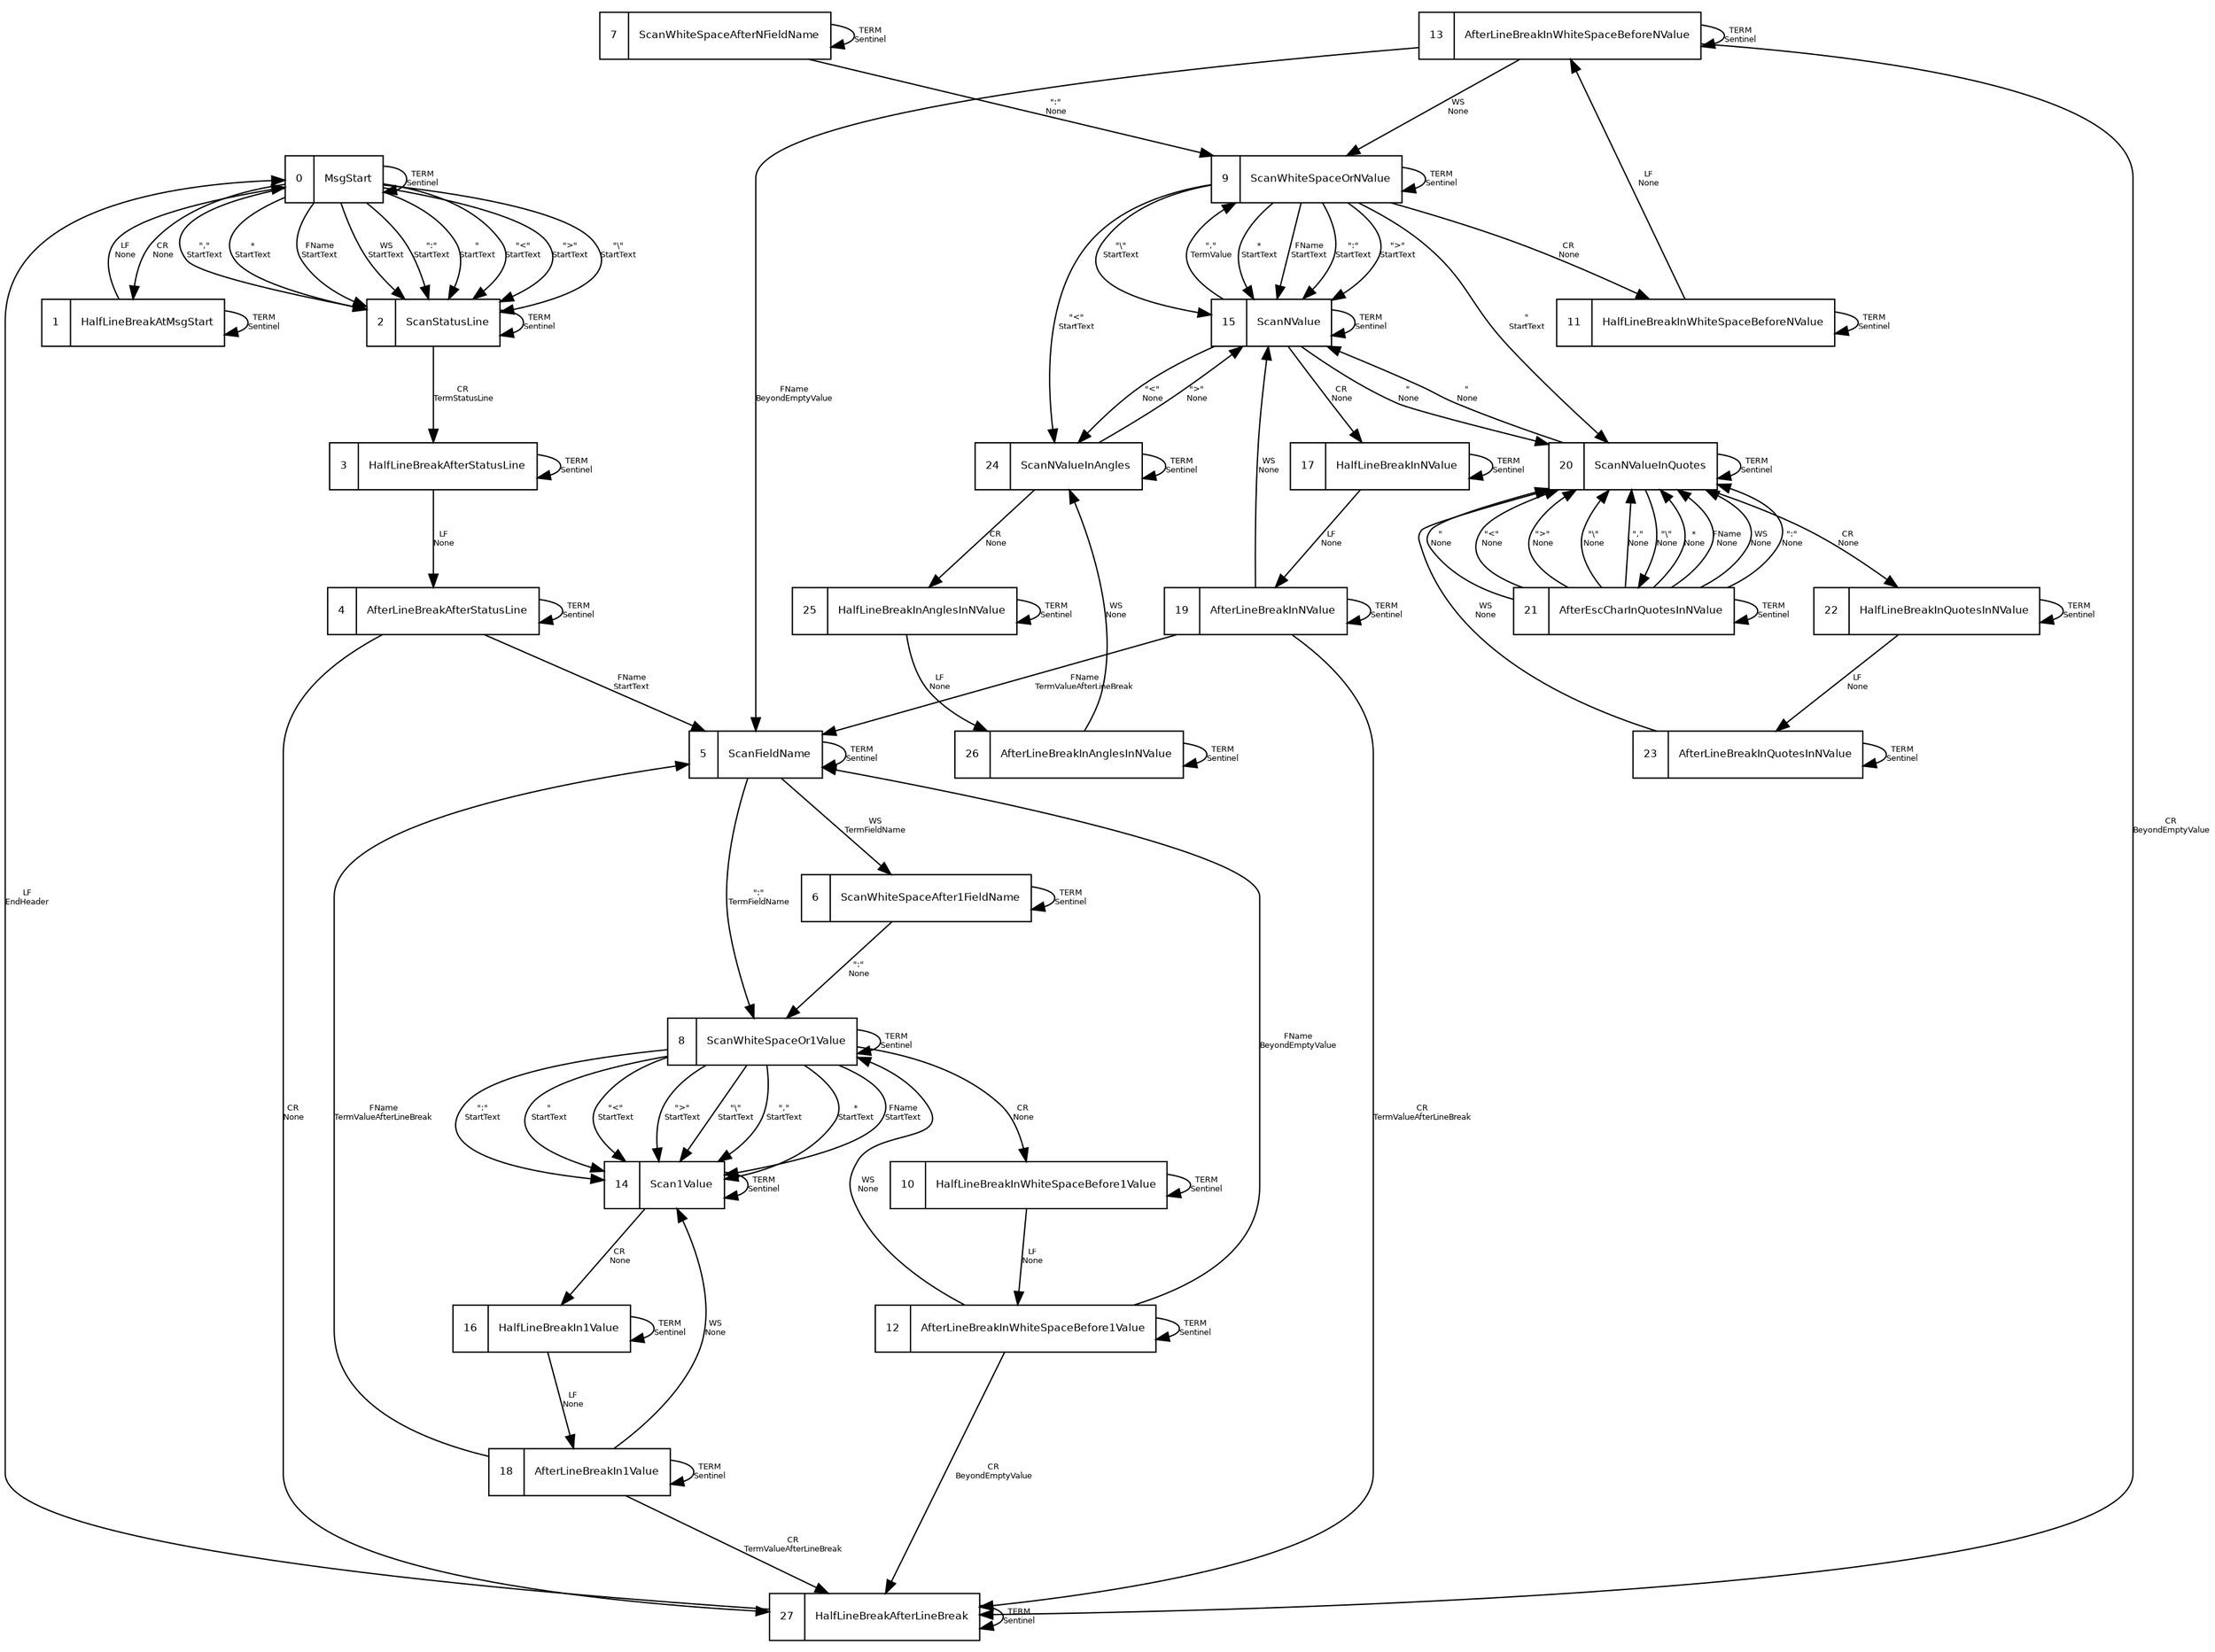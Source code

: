 digraph MsgHeaderScannerFSM {
	node[shape=record
		fontsize=8
		fontname="Helvetica"
	]
	edge [ fontsize=6 fontname="Helvetica"]
	graph [ ratio=0.8
		fontsize=6 compound=true ]  MsgStart [ label = "0|MsgStart" ]
    MsgStart -> MsgStart [label="TERM\nSentinel" ]
    MsgStart -> ScanStatusLine [label="*\nStartText" ]
    MsgStart -> ScanStatusLine [label="FName\nStartText" ]
    MsgStart -> ScanStatusLine [label="WS\nStartText" ]
    MsgStart -> ScanStatusLine [label="\":\"\nStartText" ]
    MsgStart -> ScanStatusLine [label="\"\nStartText" ]
    MsgStart -> ScanStatusLine [label="\"<\"\nStartText" ]
    MsgStart -> ScanStatusLine [label="\">\"\nStartText" ]
    MsgStart -> ScanStatusLine [label="\"\\\"\nStartText" ]
    MsgStart -> ScanStatusLine [label="\",\"\nStartText" ]
    MsgStart -> HalfLineBreakAtMsgStart [label="CR\nNone" ]

  HalfLineBreakAtMsgStart [ label = "1|HalfLineBreakAtMsgStart" ]
    HalfLineBreakAtMsgStart -> HalfLineBreakAtMsgStart [label="TERM\nSentinel" ]
    HalfLineBreakAtMsgStart -> MsgStart [label="LF\nNone" ]

  ScanStatusLine [ label = "2|ScanStatusLine" ]
    ScanStatusLine -> ScanStatusLine [label="TERM\nSentinel" ]
    ScanStatusLine -> HalfLineBreakAfterStatusLine [label="CR\nTermStatusLine" ]

  HalfLineBreakAfterStatusLine [ label = "3|HalfLineBreakAfterStatusLine" ]
    HalfLineBreakAfterStatusLine -> HalfLineBreakAfterStatusLine [label="TERM\nSentinel" ]
    HalfLineBreakAfterStatusLine -> AfterLineBreakAfterStatusLine [label="LF\nNone" ]

  AfterLineBreakAfterStatusLine [ label = "4|AfterLineBreakAfterStatusLine" ]
    AfterLineBreakAfterStatusLine -> AfterLineBreakAfterStatusLine [label="TERM\nSentinel" ]
    AfterLineBreakAfterStatusLine -> ScanFieldName [label="FName\nStartText" ]
    AfterLineBreakAfterStatusLine -> HalfLineBreakAfterLineBreak [label="CR\nNone" ]

  ScanFieldName [ label = "5|ScanFieldName" ]
    ScanFieldName -> ScanFieldName [label="TERM\nSentinel" ]
    ScanFieldName -> ScanWhiteSpaceAfter1FieldName [label="WS\nTermFieldName" ]
    ScanFieldName -> ScanWhiteSpaceOr1Value [label="\":\"\nTermFieldName" ]

  ScanWhiteSpaceAfter1FieldName [ label = "6|ScanWhiteSpaceAfter1FieldName" ]
    ScanWhiteSpaceAfter1FieldName -> ScanWhiteSpaceAfter1FieldName [label="TERM\nSentinel" ]
    ScanWhiteSpaceAfter1FieldName -> ScanWhiteSpaceOr1Value [label="\":\"\nNone" ]

  ScanWhiteSpaceAfterNFieldName [ label = "7|ScanWhiteSpaceAfterNFieldName" ]
    ScanWhiteSpaceAfterNFieldName -> ScanWhiteSpaceAfterNFieldName [label="TERM\nSentinel" ]
    ScanWhiteSpaceAfterNFieldName -> ScanWhiteSpaceOrNValue [label="\":\"\nNone" ]

  ScanWhiteSpaceOr1Value [ label = "8|ScanWhiteSpaceOr1Value" ]
    ScanWhiteSpaceOr1Value -> ScanWhiteSpaceOr1Value [label="TERM\nSentinel" ]
    ScanWhiteSpaceOr1Value -> Scan1Value [label="*\nStartText" ]
    ScanWhiteSpaceOr1Value -> Scan1Value [label="FName\nStartText" ]
    ScanWhiteSpaceOr1Value -> Scan1Value [label="\":\"\nStartText" ]
    ScanWhiteSpaceOr1Value -> Scan1Value [label="\"\nStartText" ]
    ScanWhiteSpaceOr1Value -> Scan1Value [label="\"<\"\nStartText" ]
    ScanWhiteSpaceOr1Value -> Scan1Value [label="\">\"\nStartText" ]
    ScanWhiteSpaceOr1Value -> Scan1Value [label="\"\\\"\nStartText" ]
    ScanWhiteSpaceOr1Value -> Scan1Value [label="\",\"\nStartText" ]
    ScanWhiteSpaceOr1Value -> HalfLineBreakInWhiteSpaceBefore1Value [label="CR\nNone" ]

  ScanWhiteSpaceOrNValue [ label = "9|ScanWhiteSpaceOrNValue" ]
    ScanWhiteSpaceOrNValue -> ScanWhiteSpaceOrNValue [label="TERM\nSentinel" ]
    ScanWhiteSpaceOrNValue -> ScanNValue [label="*\nStartText" ]
    ScanWhiteSpaceOrNValue -> ScanNValue [label="FName\nStartText" ]
    ScanWhiteSpaceOrNValue -> ScanNValue [label="\":\"\nStartText" ]
    ScanWhiteSpaceOrNValue -> ScanNValueInQuotes [label="\"\nStartText" ]
    ScanWhiteSpaceOrNValue -> ScanNValueInAngles [label="\"<\"\nStartText" ]
    ScanWhiteSpaceOrNValue -> ScanNValue [label="\">\"\nStartText" ]
    ScanWhiteSpaceOrNValue -> ScanNValue [label="\"\\\"\nStartText" ]
    ScanWhiteSpaceOrNValue -> HalfLineBreakInWhiteSpaceBeforeNValue [label="CR\nNone" ]

  HalfLineBreakInWhiteSpaceBefore1Value [ label = "10|HalfLineBreakInWhiteSpaceBefore1Value" ]
    HalfLineBreakInWhiteSpaceBefore1Value -> HalfLineBreakInWhiteSpaceBefore1Value [label="TERM\nSentinel" ]
    HalfLineBreakInWhiteSpaceBefore1Value -> AfterLineBreakInWhiteSpaceBefore1Value [label="LF\nNone" ]

  HalfLineBreakInWhiteSpaceBeforeNValue [ label = "11|HalfLineBreakInWhiteSpaceBeforeNValue" ]
    HalfLineBreakInWhiteSpaceBeforeNValue -> HalfLineBreakInWhiteSpaceBeforeNValue [label="TERM\nSentinel" ]
    HalfLineBreakInWhiteSpaceBeforeNValue -> AfterLineBreakInWhiteSpaceBeforeNValue [label="LF\nNone" ]

  AfterLineBreakInWhiteSpaceBefore1Value [ label = "12|AfterLineBreakInWhiteSpaceBefore1Value" ]
    AfterLineBreakInWhiteSpaceBefore1Value -> AfterLineBreakInWhiteSpaceBefore1Value [label="TERM\nSentinel" ]
    AfterLineBreakInWhiteSpaceBefore1Value -> ScanFieldName [label="FName\nBeyondEmptyValue" ]
    AfterLineBreakInWhiteSpaceBefore1Value -> ScanWhiteSpaceOr1Value [label="WS\nNone" ]
    AfterLineBreakInWhiteSpaceBefore1Value -> HalfLineBreakAfterLineBreak [label="CR\nBeyondEmptyValue" ]

  AfterLineBreakInWhiteSpaceBeforeNValue [ label = "13|AfterLineBreakInWhiteSpaceBeforeNValue" ]
    AfterLineBreakInWhiteSpaceBeforeNValue -> AfterLineBreakInWhiteSpaceBeforeNValue [label="TERM\nSentinel" ]
    AfterLineBreakInWhiteSpaceBeforeNValue -> ScanFieldName [label="FName\nBeyondEmptyValue" ]
    AfterLineBreakInWhiteSpaceBeforeNValue -> ScanWhiteSpaceOrNValue [label="WS\nNone" ]
    AfterLineBreakInWhiteSpaceBeforeNValue -> HalfLineBreakAfterLineBreak [label="CR\nBeyondEmptyValue" ]

  Scan1Value [ label = "14|Scan1Value" ]
    Scan1Value -> Scan1Value [label="TERM\nSentinel" ]
    Scan1Value -> HalfLineBreakIn1Value [label="CR\nNone" ]

  ScanNValue [ label = "15|ScanNValue" ]
    ScanNValue -> ScanNValue [label="TERM\nSentinel" ]
    ScanNValue -> ScanNValueInQuotes [label="\"\nNone" ]
    ScanNValue -> ScanNValueInAngles [label="\"<\"\nNone" ]
    ScanNValue -> ScanWhiteSpaceOrNValue [label="\",\"\nTermValue" ]
    ScanNValue -> HalfLineBreakInNValue [label="CR\nNone" ]

  HalfLineBreakIn1Value [ label = "16|HalfLineBreakIn1Value" ]
    HalfLineBreakIn1Value -> HalfLineBreakIn1Value [label="TERM\nSentinel" ]
    HalfLineBreakIn1Value -> AfterLineBreakIn1Value [label="LF\nNone" ]

  HalfLineBreakInNValue [ label = "17|HalfLineBreakInNValue" ]
    HalfLineBreakInNValue -> HalfLineBreakInNValue [label="TERM\nSentinel" ]
    HalfLineBreakInNValue -> AfterLineBreakInNValue [label="LF\nNone" ]

  AfterLineBreakIn1Value [ label = "18|AfterLineBreakIn1Value" ]
    AfterLineBreakIn1Value -> AfterLineBreakIn1Value [label="TERM\nSentinel" ]
    AfterLineBreakIn1Value -> ScanFieldName [label="FName\nTermValueAfterLineBreak" ]
    AfterLineBreakIn1Value -> Scan1Value [label="WS\nNone" ]
    AfterLineBreakIn1Value -> HalfLineBreakAfterLineBreak [label="CR\nTermValueAfterLineBreak" ]

  AfterLineBreakInNValue [ label = "19|AfterLineBreakInNValue" ]
    AfterLineBreakInNValue -> AfterLineBreakInNValue [label="TERM\nSentinel" ]
    AfterLineBreakInNValue -> ScanFieldName [label="FName\nTermValueAfterLineBreak" ]
    AfterLineBreakInNValue -> ScanNValue [label="WS\nNone" ]
    AfterLineBreakInNValue -> HalfLineBreakAfterLineBreak [label="CR\nTermValueAfterLineBreak" ]

  ScanNValueInQuotes [ label = "20|ScanNValueInQuotes" ]
    ScanNValueInQuotes -> ScanNValueInQuotes [label="TERM\nSentinel" ]
    ScanNValueInQuotes -> ScanNValue [label="\"\nNone" ]
    ScanNValueInQuotes -> AfterEscCharInQuotesInNValue [label="\"\\\"\nNone" ]
    ScanNValueInQuotes -> HalfLineBreakInQuotesInNValue [label="CR\nNone" ]

  AfterEscCharInQuotesInNValue [ label = "21|AfterEscCharInQuotesInNValue" ]
    AfterEscCharInQuotesInNValue -> AfterEscCharInQuotesInNValue [label="TERM\nSentinel" ]
    AfterEscCharInQuotesInNValue -> ScanNValueInQuotes [label="*\nNone" ]
    AfterEscCharInQuotesInNValue -> ScanNValueInQuotes [label="FName\nNone" ]
    AfterEscCharInQuotesInNValue -> ScanNValueInQuotes [label="WS\nNone" ]
    AfterEscCharInQuotesInNValue -> ScanNValueInQuotes [label="\":\"\nNone" ]
    AfterEscCharInQuotesInNValue -> ScanNValueInQuotes [label="\"\nNone" ]
    AfterEscCharInQuotesInNValue -> ScanNValueInQuotes [label="\"<\"\nNone" ]
    AfterEscCharInQuotesInNValue -> ScanNValueInQuotes [label="\">\"\nNone" ]
    AfterEscCharInQuotesInNValue -> ScanNValueInQuotes [label="\"\\\"\nNone" ]
    AfterEscCharInQuotesInNValue -> ScanNValueInQuotes [label="\",\"\nNone" ]

  HalfLineBreakInQuotesInNValue [ label = "22|HalfLineBreakInQuotesInNValue" ]
    HalfLineBreakInQuotesInNValue -> HalfLineBreakInQuotesInNValue [label="TERM\nSentinel" ]
    HalfLineBreakInQuotesInNValue -> AfterLineBreakInQuotesInNValue [label="LF\nNone" ]

  AfterLineBreakInQuotesInNValue [ label = "23|AfterLineBreakInQuotesInNValue" ]
    AfterLineBreakInQuotesInNValue -> AfterLineBreakInQuotesInNValue [label="TERM\nSentinel" ]
    AfterLineBreakInQuotesInNValue -> ScanNValueInQuotes [label="WS\nNone" ]

  ScanNValueInAngles [ label = "24|ScanNValueInAngles" ]
    ScanNValueInAngles -> ScanNValueInAngles [label="TERM\nSentinel" ]
    ScanNValueInAngles -> ScanNValue [label="\">\"\nNone" ]
    ScanNValueInAngles -> HalfLineBreakInAnglesInNValue [label="CR\nNone" ]

  HalfLineBreakInAnglesInNValue [ label = "25|HalfLineBreakInAnglesInNValue" ]
    HalfLineBreakInAnglesInNValue -> HalfLineBreakInAnglesInNValue [label="TERM\nSentinel" ]
    HalfLineBreakInAnglesInNValue -> AfterLineBreakInAnglesInNValue [label="LF\nNone" ]

  AfterLineBreakInAnglesInNValue [ label = "26|AfterLineBreakInAnglesInNValue" ]
    AfterLineBreakInAnglesInNValue -> AfterLineBreakInAnglesInNValue [label="TERM\nSentinel" ]
    AfterLineBreakInAnglesInNValue -> ScanNValueInAngles [label="WS\nNone" ]

  HalfLineBreakAfterLineBreak [ label = "27|HalfLineBreakAfterLineBreak" ]
    HalfLineBreakAfterLineBreak -> HalfLineBreakAfterLineBreak [label="TERM\nSentinel" ]
    HalfLineBreakAfterLineBreak -> MsgStart [label="LF\nEndHeader" ]

}

